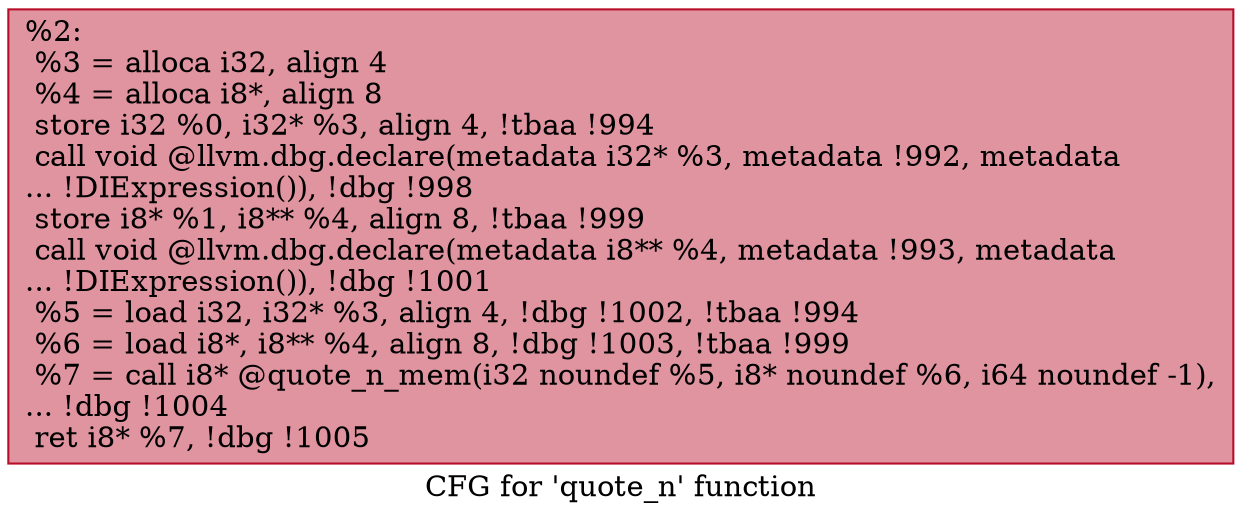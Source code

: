 digraph "CFG for 'quote_n' function" {
	label="CFG for 'quote_n' function";

	Node0x1312120 [shape=record,color="#b70d28ff", style=filled, fillcolor="#b70d2870",label="{%2:\l  %3 = alloca i32, align 4\l  %4 = alloca i8*, align 8\l  store i32 %0, i32* %3, align 4, !tbaa !994\l  call void @llvm.dbg.declare(metadata i32* %3, metadata !992, metadata\l... !DIExpression()), !dbg !998\l  store i8* %1, i8** %4, align 8, !tbaa !999\l  call void @llvm.dbg.declare(metadata i8** %4, metadata !993, metadata\l... !DIExpression()), !dbg !1001\l  %5 = load i32, i32* %3, align 4, !dbg !1002, !tbaa !994\l  %6 = load i8*, i8** %4, align 8, !dbg !1003, !tbaa !999\l  %7 = call i8* @quote_n_mem(i32 noundef %5, i8* noundef %6, i64 noundef -1),\l... !dbg !1004\l  ret i8* %7, !dbg !1005\l}"];
}
